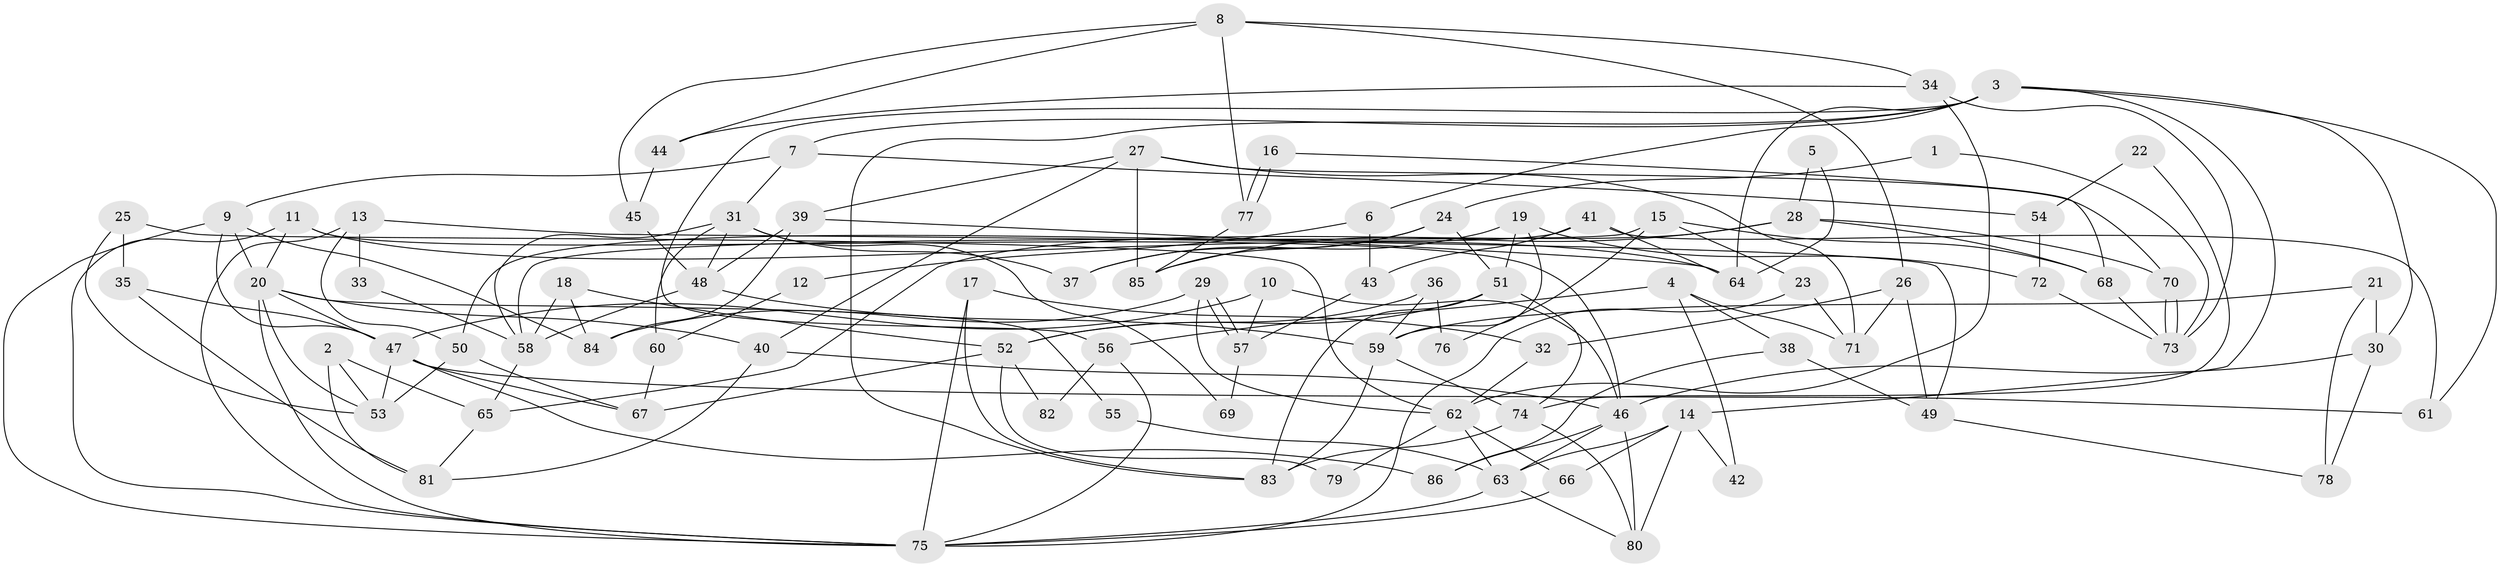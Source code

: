 // Generated by graph-tools (version 1.1) at 2025/26/03/09/25 03:26:18]
// undirected, 86 vertices, 172 edges
graph export_dot {
graph [start="1"]
  node [color=gray90,style=filled];
  1;
  2;
  3;
  4;
  5;
  6;
  7;
  8;
  9;
  10;
  11;
  12;
  13;
  14;
  15;
  16;
  17;
  18;
  19;
  20;
  21;
  22;
  23;
  24;
  25;
  26;
  27;
  28;
  29;
  30;
  31;
  32;
  33;
  34;
  35;
  36;
  37;
  38;
  39;
  40;
  41;
  42;
  43;
  44;
  45;
  46;
  47;
  48;
  49;
  50;
  51;
  52;
  53;
  54;
  55;
  56;
  57;
  58;
  59;
  60;
  61;
  62;
  63;
  64;
  65;
  66;
  67;
  68;
  69;
  70;
  71;
  72;
  73;
  74;
  75;
  76;
  77;
  78;
  79;
  80;
  81;
  82;
  83;
  84;
  85;
  86;
  1 -- 73;
  1 -- 24;
  2 -- 81;
  2 -- 53;
  2 -- 65;
  3 -- 64;
  3 -- 30;
  3 -- 6;
  3 -- 7;
  3 -- 14;
  3 -- 56;
  3 -- 61;
  3 -- 83;
  4 -- 71;
  4 -- 56;
  4 -- 38;
  4 -- 42;
  5 -- 28;
  5 -- 64;
  6 -- 43;
  6 -- 12;
  7 -- 9;
  7 -- 31;
  7 -- 54;
  8 -- 34;
  8 -- 44;
  8 -- 26;
  8 -- 45;
  8 -- 77;
  9 -- 20;
  9 -- 75;
  9 -- 47;
  9 -- 84;
  10 -- 46;
  10 -- 47;
  10 -- 57;
  11 -- 46;
  11 -- 20;
  11 -- 64;
  11 -- 75;
  12 -- 60;
  13 -- 49;
  13 -- 75;
  13 -- 33;
  13 -- 50;
  14 -- 63;
  14 -- 42;
  14 -- 66;
  14 -- 80;
  15 -- 58;
  15 -- 23;
  15 -- 68;
  15 -- 76;
  16 -- 68;
  16 -- 77;
  16 -- 77;
  17 -- 83;
  17 -- 75;
  17 -- 32;
  18 -- 58;
  18 -- 52;
  18 -- 84;
  19 -- 59;
  19 -- 51;
  19 -- 37;
  19 -- 72;
  20 -- 75;
  20 -- 40;
  20 -- 47;
  20 -- 53;
  20 -- 55;
  21 -- 59;
  21 -- 30;
  21 -- 78;
  22 -- 54;
  22 -- 74;
  23 -- 75;
  23 -- 71;
  24 -- 85;
  24 -- 37;
  24 -- 51;
  25 -- 53;
  25 -- 62;
  25 -- 35;
  26 -- 32;
  26 -- 49;
  26 -- 71;
  27 -- 40;
  27 -- 39;
  27 -- 70;
  27 -- 71;
  27 -- 85;
  28 -- 70;
  28 -- 85;
  28 -- 65;
  28 -- 68;
  29 -- 84;
  29 -- 57;
  29 -- 57;
  29 -- 62;
  30 -- 46;
  30 -- 78;
  31 -- 48;
  31 -- 37;
  31 -- 58;
  31 -- 60;
  31 -- 69;
  32 -- 62;
  33 -- 58;
  34 -- 62;
  34 -- 73;
  34 -- 44;
  35 -- 47;
  35 -- 81;
  36 -- 52;
  36 -- 59;
  36 -- 76;
  38 -- 86;
  38 -- 49;
  39 -- 84;
  39 -- 64;
  39 -- 48;
  40 -- 81;
  40 -- 46;
  41 -- 61;
  41 -- 50;
  41 -- 43;
  41 -- 64;
  43 -- 57;
  44 -- 45;
  45 -- 48;
  46 -- 80;
  46 -- 63;
  46 -- 86;
  47 -- 53;
  47 -- 61;
  47 -- 67;
  47 -- 86;
  48 -- 58;
  48 -- 59;
  49 -- 78;
  50 -- 53;
  50 -- 67;
  51 -- 83;
  51 -- 52;
  51 -- 74;
  52 -- 67;
  52 -- 79;
  52 -- 82;
  54 -- 72;
  55 -- 63;
  56 -- 75;
  56 -- 82;
  57 -- 69;
  58 -- 65;
  59 -- 74;
  59 -- 83;
  60 -- 67;
  62 -- 63;
  62 -- 66;
  62 -- 79;
  63 -- 75;
  63 -- 80;
  65 -- 81;
  66 -- 75;
  68 -- 73;
  70 -- 73;
  70 -- 73;
  72 -- 73;
  74 -- 83;
  74 -- 80;
  77 -- 85;
}
